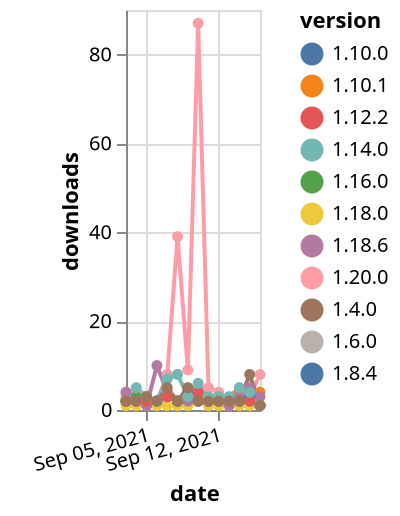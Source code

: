 {"$schema": "https://vega.github.io/schema/vega-lite/v5.json", "description": "A simple bar chart with embedded data.", "data": {"values": [{"date": "2021-09-03", "total": 3529, "delta": 3, "version": "1.6.0"}, {"date": "2021-09-04", "total": 3531, "delta": 2, "version": "1.6.0"}, {"date": "2021-09-05", "total": 3533, "delta": 2, "version": "1.6.0"}, {"date": "2021-09-06", "total": 3535, "delta": 2, "version": "1.6.0"}, {"date": "2021-09-07", "total": 3538, "delta": 3, "version": "1.6.0"}, {"date": "2021-09-08", "total": 3540, "delta": 2, "version": "1.6.0"}, {"date": "2021-09-09", "total": 3543, "delta": 3, "version": "1.6.0"}, {"date": "2021-09-10", "total": 3545, "delta": 2, "version": "1.6.0"}, {"date": "2021-09-11", "total": 3547, "delta": 2, "version": "1.6.0"}, {"date": "2021-09-12", "total": 3549, "delta": 2, "version": "1.6.0"}, {"date": "2021-09-13", "total": 3551, "delta": 2, "version": "1.6.0"}, {"date": "2021-09-14", "total": 3553, "delta": 2, "version": "1.6.0"}, {"date": "2021-09-15", "total": 3556, "delta": 3, "version": "1.6.0"}, {"date": "2021-09-16", "total": 3557, "delta": 1, "version": "1.6.0"}, {"date": "2021-09-03", "total": 3346, "delta": 2, "version": "1.10.1"}, {"date": "2021-09-04", "total": 3350, "delta": 4, "version": "1.10.1"}, {"date": "2021-09-05", "total": 3353, "delta": 3, "version": "1.10.1"}, {"date": "2021-09-06", "total": 3355, "delta": 2, "version": "1.10.1"}, {"date": "2021-09-07", "total": 3359, "delta": 4, "version": "1.10.1"}, {"date": "2021-09-08", "total": 3361, "delta": 2, "version": "1.10.1"}, {"date": "2021-09-09", "total": 3366, "delta": 5, "version": "1.10.1"}, {"date": "2021-09-10", "total": 3369, "delta": 3, "version": "1.10.1"}, {"date": "2021-09-11", "total": 3371, "delta": 2, "version": "1.10.1"}, {"date": "2021-09-12", "total": 3373, "delta": 2, "version": "1.10.1"}, {"date": "2021-09-13", "total": 3375, "delta": 2, "version": "1.10.1"}, {"date": "2021-09-14", "total": 3379, "delta": 4, "version": "1.10.1"}, {"date": "2021-09-15", "total": 3382, "delta": 3, "version": "1.10.1"}, {"date": "2021-09-16", "total": 3386, "delta": 4, "version": "1.10.1"}, {"date": "2021-09-03", "total": 1137, "delta": 1, "version": "1.18.0"}, {"date": "2021-09-04", "total": 1138, "delta": 1, "version": "1.18.0"}, {"date": "2021-09-05", "total": 1139, "delta": 1, "version": "1.18.0"}, {"date": "2021-09-06", "total": 1140, "delta": 1, "version": "1.18.0"}, {"date": "2021-09-07", "total": 1141, "delta": 1, "version": "1.18.0"}, {"date": "2021-09-08", "total": 1142, "delta": 1, "version": "1.18.0"}, {"date": "2021-09-09", "total": 1143, "delta": 1, "version": "1.18.0"}, {"date": "2021-09-10", "total": 1145, "delta": 2, "version": "1.18.0"}, {"date": "2021-09-11", "total": 1146, "delta": 1, "version": "1.18.0"}, {"date": "2021-09-12", "total": 1147, "delta": 1, "version": "1.18.0"}, {"date": "2021-09-13", "total": 1148, "delta": 1, "version": "1.18.0"}, {"date": "2021-09-14", "total": 1149, "delta": 1, "version": "1.18.0"}, {"date": "2021-09-15", "total": 1150, "delta": 1, "version": "1.18.0"}, {"date": "2021-09-16", "total": 1151, "delta": 1, "version": "1.18.0"}, {"date": "2021-09-03", "total": 2252, "delta": 2, "version": "1.10.0"}, {"date": "2021-09-04", "total": 2254, "delta": 2, "version": "1.10.0"}, {"date": "2021-09-05", "total": 2256, "delta": 2, "version": "1.10.0"}, {"date": "2021-09-06", "total": 2258, "delta": 2, "version": "1.10.0"}, {"date": "2021-09-07", "total": 2261, "delta": 3, "version": "1.10.0"}, {"date": "2021-09-08", "total": 2263, "delta": 2, "version": "1.10.0"}, {"date": "2021-09-09", "total": 2267, "delta": 4, "version": "1.10.0"}, {"date": "2021-09-10", "total": 2269, "delta": 2, "version": "1.10.0"}, {"date": "2021-09-11", "total": 2271, "delta": 2, "version": "1.10.0"}, {"date": "2021-09-12", "total": 2273, "delta": 2, "version": "1.10.0"}, {"date": "2021-09-13", "total": 2275, "delta": 2, "version": "1.10.0"}, {"date": "2021-09-14", "total": 2277, "delta": 2, "version": "1.10.0"}, {"date": "2021-09-15", "total": 2281, "delta": 4, "version": "1.10.0"}, {"date": "2021-09-16", "total": 2282, "delta": 1, "version": "1.10.0"}, {"date": "2021-09-03", "total": 386, "delta": 4, "version": "1.20.0"}, {"date": "2021-09-04", "total": 390, "delta": 4, "version": "1.20.0"}, {"date": "2021-09-05", "total": 392, "delta": 2, "version": "1.20.0"}, {"date": "2021-09-06", "total": 394, "delta": 2, "version": "1.20.0"}, {"date": "2021-09-07", "total": 402, "delta": 8, "version": "1.20.0"}, {"date": "2021-09-08", "total": 441, "delta": 39, "version": "1.20.0"}, {"date": "2021-09-09", "total": 450, "delta": 9, "version": "1.20.0"}, {"date": "2021-09-10", "total": 537, "delta": 87, "version": "1.20.0"}, {"date": "2021-09-11", "total": 542, "delta": 5, "version": "1.20.0"}, {"date": "2021-09-12", "total": 546, "delta": 4, "version": "1.20.0"}, {"date": "2021-09-13", "total": 548, "delta": 2, "version": "1.20.0"}, {"date": "2021-09-14", "total": 553, "delta": 5, "version": "1.20.0"}, {"date": "2021-09-15", "total": 556, "delta": 3, "version": "1.20.0"}, {"date": "2021-09-16", "total": 564, "delta": 8, "version": "1.20.0"}, {"date": "2021-09-03", "total": 582, "delta": 4, "version": "1.18.6"}, {"date": "2021-09-04", "total": 585, "delta": 3, "version": "1.18.6"}, {"date": "2021-09-05", "total": 586, "delta": 1, "version": "1.18.6"}, {"date": "2021-09-06", "total": 596, "delta": 10, "version": "1.18.6"}, {"date": "2021-09-07", "total": 600, "delta": 4, "version": "1.18.6"}, {"date": "2021-09-08", "total": 602, "delta": 2, "version": "1.18.6"}, {"date": "2021-09-09", "total": 604, "delta": 2, "version": "1.18.6"}, {"date": "2021-09-10", "total": 608, "delta": 4, "version": "1.18.6"}, {"date": "2021-09-11", "total": 610, "delta": 2, "version": "1.18.6"}, {"date": "2021-09-12", "total": 612, "delta": 2, "version": "1.18.6"}, {"date": "2021-09-13", "total": 613, "delta": 1, "version": "1.18.6"}, {"date": "2021-09-14", "total": 616, "delta": 3, "version": "1.18.6"}, {"date": "2021-09-15", "total": 621, "delta": 5, "version": "1.18.6"}, {"date": "2021-09-16", "total": 624, "delta": 3, "version": "1.18.6"}, {"date": "2021-09-03", "total": 2502, "delta": 2, "version": "1.8.4"}, {"date": "2021-09-04", "total": 2504, "delta": 2, "version": "1.8.4"}, {"date": "2021-09-05", "total": 2506, "delta": 2, "version": "1.8.4"}, {"date": "2021-09-06", "total": 2508, "delta": 2, "version": "1.8.4"}, {"date": "2021-09-07", "total": 2511, "delta": 3, "version": "1.8.4"}, {"date": "2021-09-08", "total": 2513, "delta": 2, "version": "1.8.4"}, {"date": "2021-09-09", "total": 2516, "delta": 3, "version": "1.8.4"}, {"date": "2021-09-10", "total": 2518, "delta": 2, "version": "1.8.4"}, {"date": "2021-09-11", "total": 2520, "delta": 2, "version": "1.8.4"}, {"date": "2021-09-12", "total": 2522, "delta": 2, "version": "1.8.4"}, {"date": "2021-09-13", "total": 2524, "delta": 2, "version": "1.8.4"}, {"date": "2021-09-14", "total": 2526, "delta": 2, "version": "1.8.4"}, {"date": "2021-09-15", "total": 2529, "delta": 3, "version": "1.8.4"}, {"date": "2021-09-16", "total": 2530, "delta": 1, "version": "1.8.4"}, {"date": "2021-09-03", "total": 1701, "delta": 2, "version": "1.16.0"}, {"date": "2021-09-04", "total": 1704, "delta": 3, "version": "1.16.0"}, {"date": "2021-09-05", "total": 1706, "delta": 2, "version": "1.16.0"}, {"date": "2021-09-06", "total": 1708, "delta": 2, "version": "1.16.0"}, {"date": "2021-09-07", "total": 1711, "delta": 3, "version": "1.16.0"}, {"date": "2021-09-08", "total": 1713, "delta": 2, "version": "1.16.0"}, {"date": "2021-09-09", "total": 1716, "delta": 3, "version": "1.16.0"}, {"date": "2021-09-10", "total": 1718, "delta": 2, "version": "1.16.0"}, {"date": "2021-09-11", "total": 1720, "delta": 2, "version": "1.16.0"}, {"date": "2021-09-12", "total": 1722, "delta": 2, "version": "1.16.0"}, {"date": "2021-09-13", "total": 1724, "delta": 2, "version": "1.16.0"}, {"date": "2021-09-14", "total": 1726, "delta": 2, "version": "1.16.0"}, {"date": "2021-09-15", "total": 1728, "delta": 2, "version": "1.16.0"}, {"date": "2021-09-16", "total": 1729, "delta": 1, "version": "1.16.0"}, {"date": "2021-09-03", "total": 3081, "delta": 2, "version": "1.12.2"}, {"date": "2021-09-04", "total": 3083, "delta": 2, "version": "1.12.2"}, {"date": "2021-09-05", "total": 3085, "delta": 2, "version": "1.12.2"}, {"date": "2021-09-06", "total": 3087, "delta": 2, "version": "1.12.2"}, {"date": "2021-09-07", "total": 3090, "delta": 3, "version": "1.12.2"}, {"date": "2021-09-08", "total": 3092, "delta": 2, "version": "1.12.2"}, {"date": "2021-09-09", "total": 3095, "delta": 3, "version": "1.12.2"}, {"date": "2021-09-10", "total": 3099, "delta": 4, "version": "1.12.2"}, {"date": "2021-09-11", "total": 3101, "delta": 2, "version": "1.12.2"}, {"date": "2021-09-12", "total": 3103, "delta": 2, "version": "1.12.2"}, {"date": "2021-09-13", "total": 3105, "delta": 2, "version": "1.12.2"}, {"date": "2021-09-14", "total": 3107, "delta": 2, "version": "1.12.2"}, {"date": "2021-09-15", "total": 3109, "delta": 2, "version": "1.12.2"}, {"date": "2021-09-16", "total": 3110, "delta": 1, "version": "1.12.2"}, {"date": "2021-09-03", "total": 3135, "delta": 2, "version": "1.14.0"}, {"date": "2021-09-04", "total": 3140, "delta": 5, "version": "1.14.0"}, {"date": "2021-09-05", "total": 3143, "delta": 3, "version": "1.14.0"}, {"date": "2021-09-06", "total": 3145, "delta": 2, "version": "1.14.0"}, {"date": "2021-09-07", "total": 3152, "delta": 7, "version": "1.14.0"}, {"date": "2021-09-08", "total": 3160, "delta": 8, "version": "1.14.0"}, {"date": "2021-09-09", "total": 3163, "delta": 3, "version": "1.14.0"}, {"date": "2021-09-10", "total": 3169, "delta": 6, "version": "1.14.0"}, {"date": "2021-09-11", "total": 3172, "delta": 3, "version": "1.14.0"}, {"date": "2021-09-12", "total": 3175, "delta": 3, "version": "1.14.0"}, {"date": "2021-09-13", "total": 3178, "delta": 3, "version": "1.14.0"}, {"date": "2021-09-14", "total": 3183, "delta": 5, "version": "1.14.0"}, {"date": "2021-09-15", "total": 3187, "delta": 4, "version": "1.14.0"}, {"date": "2021-09-16", "total": 3188, "delta": 1, "version": "1.14.0"}, {"date": "2021-09-03", "total": 3946, "delta": 2, "version": "1.4.0"}, {"date": "2021-09-04", "total": 3948, "delta": 2, "version": "1.4.0"}, {"date": "2021-09-05", "total": 3951, "delta": 3, "version": "1.4.0"}, {"date": "2021-09-06", "total": 3953, "delta": 2, "version": "1.4.0"}, {"date": "2021-09-07", "total": 3958, "delta": 5, "version": "1.4.0"}, {"date": "2021-09-08", "total": 3960, "delta": 2, "version": "1.4.0"}, {"date": "2021-09-09", "total": 3965, "delta": 5, "version": "1.4.0"}, {"date": "2021-09-10", "total": 3967, "delta": 2, "version": "1.4.0"}, {"date": "2021-09-11", "total": 3969, "delta": 2, "version": "1.4.0"}, {"date": "2021-09-12", "total": 3971, "delta": 2, "version": "1.4.0"}, {"date": "2021-09-13", "total": 3973, "delta": 2, "version": "1.4.0"}, {"date": "2021-09-14", "total": 3975, "delta": 2, "version": "1.4.0"}, {"date": "2021-09-15", "total": 3983, "delta": 8, "version": "1.4.0"}, {"date": "2021-09-16", "total": 3984, "delta": 1, "version": "1.4.0"}]}, "width": "container", "mark": {"type": "line", "point": {"filled": true}}, "encoding": {"x": {"field": "date", "type": "temporal", "timeUnit": "yearmonthdate", "title": "date", "axis": {"labelAngle": -15}}, "y": {"field": "delta", "type": "quantitative", "title": "downloads"}, "color": {"field": "version", "type": "nominal"}, "tooltip": {"field": "delta"}}}